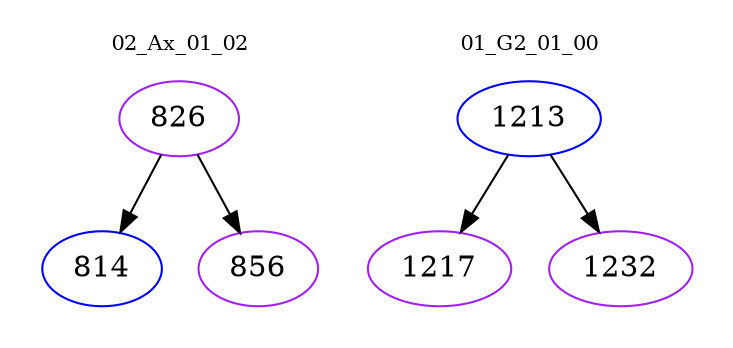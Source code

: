 digraph{
subgraph cluster_0 {
color = white
label = "02_Ax_01_02";
fontsize=10;
T0_826 [label="826", color="purple"]
T0_826 -> T0_814 [color="black"]
T0_814 [label="814", color="blue"]
T0_826 -> T0_856 [color="black"]
T0_856 [label="856", color="purple"]
}
subgraph cluster_1 {
color = white
label = "01_G2_01_00";
fontsize=10;
T1_1213 [label="1213", color="blue"]
T1_1213 -> T1_1217 [color="black"]
T1_1217 [label="1217", color="purple"]
T1_1213 -> T1_1232 [color="black"]
T1_1232 [label="1232", color="purple"]
}
}
